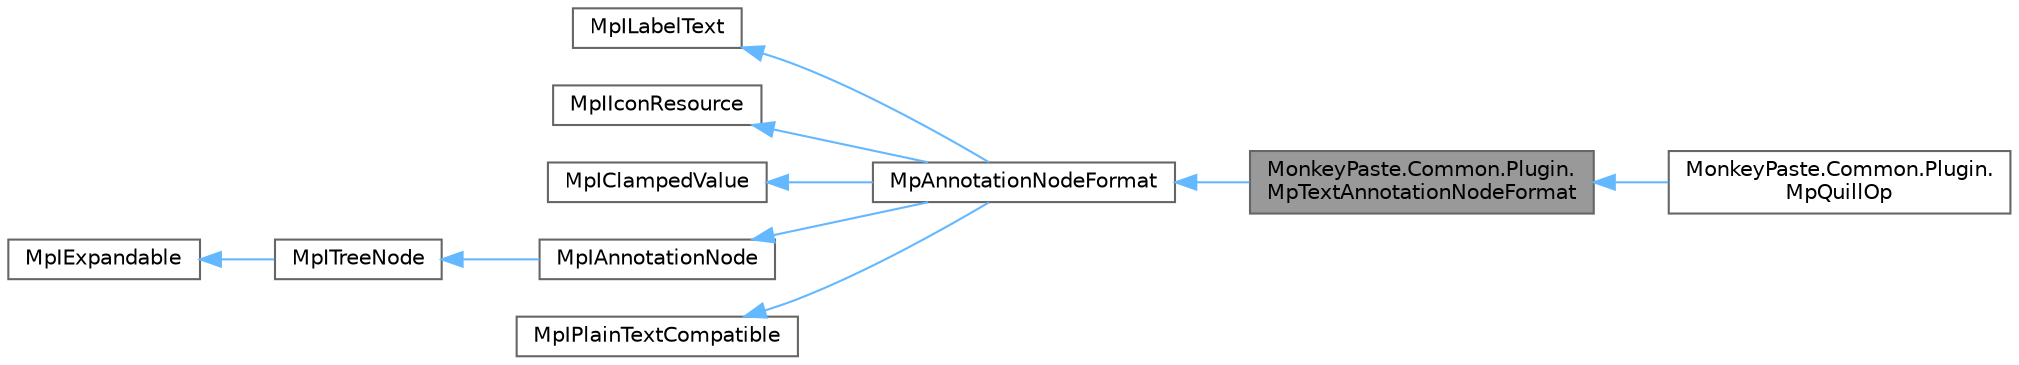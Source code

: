 digraph "MonkeyPaste.Common.Plugin.MpTextAnnotationNodeFormat"
{
 // LATEX_PDF_SIZE
  bgcolor="transparent";
  edge [fontname=Helvetica,fontsize=10,labelfontname=Helvetica,labelfontsize=10];
  node [fontname=Helvetica,fontsize=10,shape=box,height=0.2,width=0.4];
  rankdir="LR";
  Node1 [id="Node000001",label="MonkeyPaste.Common.Plugin.\lMpTextAnnotationNodeFormat",height=0.2,width=0.4,color="gray40", fillcolor="grey60", style="filled", fontcolor="black",tooltip=" "];
  Node2 -> Node1 [id="edge1_Node000001_Node000002",dir="back",color="steelblue1",style="solid",tooltip=" "];
  Node2 [id="Node000002",label="MpAnnotationNodeFormat",height=0.2,width=0.4,color="gray40", fillcolor="white", style="filled",URL="$class_monkey_paste_1_1_common_1_1_plugin_1_1_mp_annotation_node_format.html",tooltip=" "];
  Node3 -> Node2 [id="edge2_Node000002_Node000003",dir="back",color="steelblue1",style="solid",tooltip=" "];
  Node3 [id="Node000003",label="MpILabelText",height=0.2,width=0.4,color="gray40", fillcolor="white", style="filled",URL="$interface_monkey_paste_1_1_common_1_1_plugin_1_1_mp_i_label_text.html",tooltip=" "];
  Node4 -> Node2 [id="edge3_Node000002_Node000004",dir="back",color="steelblue1",style="solid",tooltip=" "];
  Node4 [id="Node000004",label="MpIIconResource",height=0.2,width=0.4,color="gray40", fillcolor="white", style="filled",URL="$interface_monkey_paste_1_1_common_1_1_plugin_1_1_mp_i_icon_resource.html",tooltip=" "];
  Node5 -> Node2 [id="edge4_Node000002_Node000005",dir="back",color="steelblue1",style="solid",tooltip=" "];
  Node5 [id="Node000005",label="MpIClampedValue",height=0.2,width=0.4,color="gray40", fillcolor="white", style="filled",URL="$interface_monkey_paste_1_1_common_1_1_plugin_1_1_mp_i_clamped_value.html",tooltip=" "];
  Node6 -> Node2 [id="edge5_Node000002_Node000006",dir="back",color="steelblue1",style="solid",tooltip=" "];
  Node6 [id="Node000006",label="MpIAnnotationNode",height=0.2,width=0.4,color="gray40", fillcolor="white", style="filled",URL="$interface_monkey_paste_1_1_common_1_1_plugin_1_1_mp_i_annotation_node.html",tooltip=" "];
  Node7 -> Node6 [id="edge6_Node000006_Node000007",dir="back",color="steelblue1",style="solid",tooltip=" "];
  Node7 [id="Node000007",label="MpITreeNode",height=0.2,width=0.4,color="gray40", fillcolor="white", style="filled",URL="$interface_monkey_paste_1_1_common_1_1_plugin_1_1_mp_i_tree_node.html",tooltip=" "];
  Node8 -> Node7 [id="edge7_Node000007_Node000008",dir="back",color="steelblue1",style="solid",tooltip=" "];
  Node8 [id="Node000008",label="MpIExpandable",height=0.2,width=0.4,color="gray40", fillcolor="white", style="filled",URL="$interface_monkey_paste_1_1_common_1_1_plugin_1_1_mp_i_expandable.html",tooltip=" "];
  Node9 -> Node2 [id="edge8_Node000002_Node000009",dir="back",color="steelblue1",style="solid",tooltip=" "];
  Node9 [id="Node000009",label="MpIPlainTextCompatible",height=0.2,width=0.4,color="gray40", fillcolor="white", style="filled",URL="$interface_monkey_paste_1_1_common_1_1_plugin_1_1_mp_i_plain_text_compatible.html",tooltip=" "];
  Node1 -> Node10 [id="edge9_Node000001_Node000010",dir="back",color="steelblue1",style="solid",tooltip=" "];
  Node10 [id="Node000010",label="MonkeyPaste.Common.Plugin.\lMpQuillOp",height=0.2,width=0.4,color="gray40", fillcolor="white", style="filled",URL="$class_monkey_paste_1_1_common_1_1_plugin_1_1_mp_quill_op.html",tooltip=" "];
}
